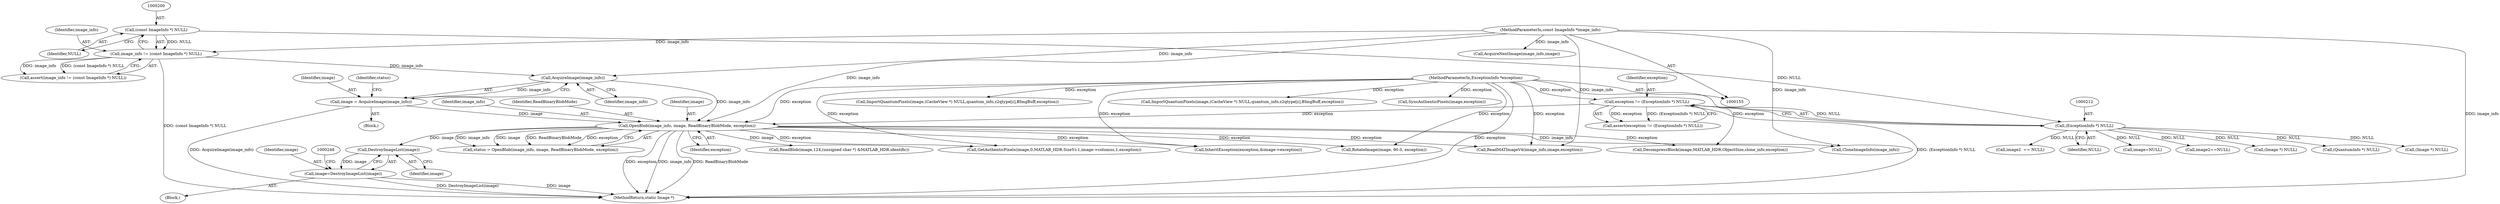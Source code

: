 digraph "0_ImageMagick_437a35e57db5ec078f4a3ccbf71f941276e88430@pointer" {
"1000244" [label="(Call,DestroyImageList(image))"];
"1000232" [label="(Call,OpenBlob(image_info, image, ReadBinaryBlobMode, exception))"];
"1000228" [label="(Call,AcquireImage(image_info))"];
"1000197" [label="(Call,image_info != (const ImageInfo *) NULL)"];
"1000156" [label="(MethodParameterIn,const ImageInfo *image_info)"];
"1000199" [label="(Call,(const ImageInfo *) NULL)"];
"1000226" [label="(Call,image = AcquireImage(image_info))"];
"1000209" [label="(Call,exception != (ExceptionInfo *) NULL)"];
"1000157" [label="(MethodParameterIn,ExceptionInfo *exception)"];
"1000211" [label="(Call,(ExceptionInfo *) NULL)"];
"1000242" [label="(Call,image=DestroyImageList(image))"];
"1000197" [label="(Call,image_info != (const ImageInfo *) NULL)"];
"1000227" [label="(Identifier,image)"];
"1000210" [label="(Identifier,exception)"];
"1000229" [label="(Identifier,image_info)"];
"1000244" [label="(Call,DestroyImageList(image))"];
"1000286" [label="(Call,image2  == NULL)"];
"1000234" [label="(Identifier,image)"];
"1000201" [label="(Identifier,NULL)"];
"1001606" [label="(Call,AcquireNextImage(image_info,image))"];
"1000213" [label="(Identifier,NULL)"];
"1000245" [label="(Identifier,image)"];
"1000236" [label="(Identifier,exception)"];
"1000156" [label="(MethodParameterIn,const ImageInfo *image_info)"];
"1000157" [label="(MethodParameterIn,ExceptionInfo *exception)"];
"1001077" [label="(Call,InheritException(exception,&image->exception))"];
"1000198" [label="(Identifier,image_info)"];
"1000228" [label="(Call,AcquireImage(image_info))"];
"1000158" [label="(Block,)"];
"1001266" [label="(Call,ImportQuantumPixels(image,(CacheView *) NULL,quantum_info,z2qtype[z],BImgBuff,exception))"];
"1000209" [label="(Call,exception != (ExceptionInfo *) NULL)"];
"1000241" [label="(Block,)"];
"1001715" [label="(Call,image=NULL)"];
"1000281" [label="(Call,ReadMATImageV4(image_info,image,exception))"];
"1001302" [label="(Call,ImportQuantumPixels(image,(CacheView *) NULL,quantum_info,z2qtype[z],BImgBuff,exception))"];
"1001827" [label="(MethodReturn,static Image *)"];
"1001174" [label="(Call,GetAuthenticPixels(image,0,MATLAB_HDR.SizeY-i-1,image->columns,1,exception))"];
"1000199" [label="(Call,(const ImageInfo *) NULL)"];
"1000466" [label="(Call,image2==NULL)"];
"1000211" [label="(Call,(ExceptionInfo *) NULL)"];
"1001721" [label="(Call,(Image *) NULL)"];
"1000226" [label="(Call,image = AcquireImage(image_info))"];
"1000256" [label="(Call,ReadBlob(image,124,(unsigned char *) &MATLAB_HDR.identific))"];
"1000252" [label="(Call,CloneImageInfo(image_info))"];
"1001514" [label="(Call,RotateImage(image, 90.0, exception))"];
"1000231" [label="(Identifier,status)"];
"1000242" [label="(Call,image=DestroyImageList(image))"];
"1000233" [label="(Identifier,image_info)"];
"1000984" [label="(Call,(QuantumInfo *) NULL)"];
"1000458" [label="(Call,DecompressBlock(image,MATLAB_HDR.ObjectSize,clone_info,exception))"];
"1000208" [label="(Call,assert(exception != (ExceptionInfo *) NULL))"];
"1001342" [label="(Call,SyncAuthenticPixels(image,exception))"];
"1000230" [label="(Call,status = OpenBlob(image_info, image, ReadBinaryBlobMode, exception))"];
"1000243" [label="(Identifier,image)"];
"1000247" [label="(Call,(Image *) NULL)"];
"1000235" [label="(Identifier,ReadBinaryBlobMode)"];
"1000232" [label="(Call,OpenBlob(image_info, image, ReadBinaryBlobMode, exception))"];
"1000196" [label="(Call,assert(image_info != (const ImageInfo *) NULL))"];
"1000244" -> "1000242"  [label="AST: "];
"1000244" -> "1000245"  [label="CFG: "];
"1000245" -> "1000244"  [label="AST: "];
"1000242" -> "1000244"  [label="CFG: "];
"1000244" -> "1000242"  [label="DDG: image"];
"1000232" -> "1000244"  [label="DDG: image"];
"1000232" -> "1000230"  [label="AST: "];
"1000232" -> "1000236"  [label="CFG: "];
"1000233" -> "1000232"  [label="AST: "];
"1000234" -> "1000232"  [label="AST: "];
"1000235" -> "1000232"  [label="AST: "];
"1000236" -> "1000232"  [label="AST: "];
"1000230" -> "1000232"  [label="CFG: "];
"1000232" -> "1001827"  [label="DDG: exception"];
"1000232" -> "1001827"  [label="DDG: image_info"];
"1000232" -> "1001827"  [label="DDG: ReadBinaryBlobMode"];
"1000232" -> "1000230"  [label="DDG: image_info"];
"1000232" -> "1000230"  [label="DDG: image"];
"1000232" -> "1000230"  [label="DDG: ReadBinaryBlobMode"];
"1000232" -> "1000230"  [label="DDG: exception"];
"1000228" -> "1000232"  [label="DDG: image_info"];
"1000156" -> "1000232"  [label="DDG: image_info"];
"1000226" -> "1000232"  [label="DDG: image"];
"1000209" -> "1000232"  [label="DDG: exception"];
"1000157" -> "1000232"  [label="DDG: exception"];
"1000232" -> "1000252"  [label="DDG: image_info"];
"1000232" -> "1000256"  [label="DDG: image"];
"1000232" -> "1000281"  [label="DDG: exception"];
"1000232" -> "1000458"  [label="DDG: exception"];
"1000232" -> "1001077"  [label="DDG: exception"];
"1000232" -> "1001174"  [label="DDG: exception"];
"1000232" -> "1001514"  [label="DDG: exception"];
"1000228" -> "1000226"  [label="AST: "];
"1000228" -> "1000229"  [label="CFG: "];
"1000229" -> "1000228"  [label="AST: "];
"1000226" -> "1000228"  [label="CFG: "];
"1000228" -> "1000226"  [label="DDG: image_info"];
"1000197" -> "1000228"  [label="DDG: image_info"];
"1000156" -> "1000228"  [label="DDG: image_info"];
"1000197" -> "1000196"  [label="AST: "];
"1000197" -> "1000199"  [label="CFG: "];
"1000198" -> "1000197"  [label="AST: "];
"1000199" -> "1000197"  [label="AST: "];
"1000196" -> "1000197"  [label="CFG: "];
"1000197" -> "1001827"  [label="DDG: (const ImageInfo *) NULL"];
"1000197" -> "1000196"  [label="DDG: image_info"];
"1000197" -> "1000196"  [label="DDG: (const ImageInfo *) NULL"];
"1000156" -> "1000197"  [label="DDG: image_info"];
"1000199" -> "1000197"  [label="DDG: NULL"];
"1000156" -> "1000155"  [label="AST: "];
"1000156" -> "1001827"  [label="DDG: image_info"];
"1000156" -> "1000252"  [label="DDG: image_info"];
"1000156" -> "1000281"  [label="DDG: image_info"];
"1000156" -> "1001606"  [label="DDG: image_info"];
"1000199" -> "1000201"  [label="CFG: "];
"1000200" -> "1000199"  [label="AST: "];
"1000201" -> "1000199"  [label="AST: "];
"1000199" -> "1000211"  [label="DDG: NULL"];
"1000226" -> "1000158"  [label="AST: "];
"1000227" -> "1000226"  [label="AST: "];
"1000231" -> "1000226"  [label="CFG: "];
"1000226" -> "1001827"  [label="DDG: AcquireImage(image_info)"];
"1000209" -> "1000208"  [label="AST: "];
"1000209" -> "1000211"  [label="CFG: "];
"1000210" -> "1000209"  [label="AST: "];
"1000211" -> "1000209"  [label="AST: "];
"1000208" -> "1000209"  [label="CFG: "];
"1000209" -> "1001827"  [label="DDG: (ExceptionInfo *) NULL"];
"1000209" -> "1000208"  [label="DDG: exception"];
"1000209" -> "1000208"  [label="DDG: (ExceptionInfo *) NULL"];
"1000157" -> "1000209"  [label="DDG: exception"];
"1000211" -> "1000209"  [label="DDG: NULL"];
"1000157" -> "1000155"  [label="AST: "];
"1000157" -> "1001827"  [label="DDG: exception"];
"1000157" -> "1000281"  [label="DDG: exception"];
"1000157" -> "1000458"  [label="DDG: exception"];
"1000157" -> "1001077"  [label="DDG: exception"];
"1000157" -> "1001174"  [label="DDG: exception"];
"1000157" -> "1001266"  [label="DDG: exception"];
"1000157" -> "1001302"  [label="DDG: exception"];
"1000157" -> "1001342"  [label="DDG: exception"];
"1000157" -> "1001514"  [label="DDG: exception"];
"1000211" -> "1000213"  [label="CFG: "];
"1000212" -> "1000211"  [label="AST: "];
"1000213" -> "1000211"  [label="AST: "];
"1000211" -> "1000247"  [label="DDG: NULL"];
"1000211" -> "1000286"  [label="DDG: NULL"];
"1000211" -> "1000466"  [label="DDG: NULL"];
"1000211" -> "1000984"  [label="DDG: NULL"];
"1000211" -> "1001715"  [label="DDG: NULL"];
"1000211" -> "1001721"  [label="DDG: NULL"];
"1000242" -> "1000241"  [label="AST: "];
"1000243" -> "1000242"  [label="AST: "];
"1000248" -> "1000242"  [label="CFG: "];
"1000242" -> "1001827"  [label="DDG: DestroyImageList(image)"];
"1000242" -> "1001827"  [label="DDG: image"];
}
